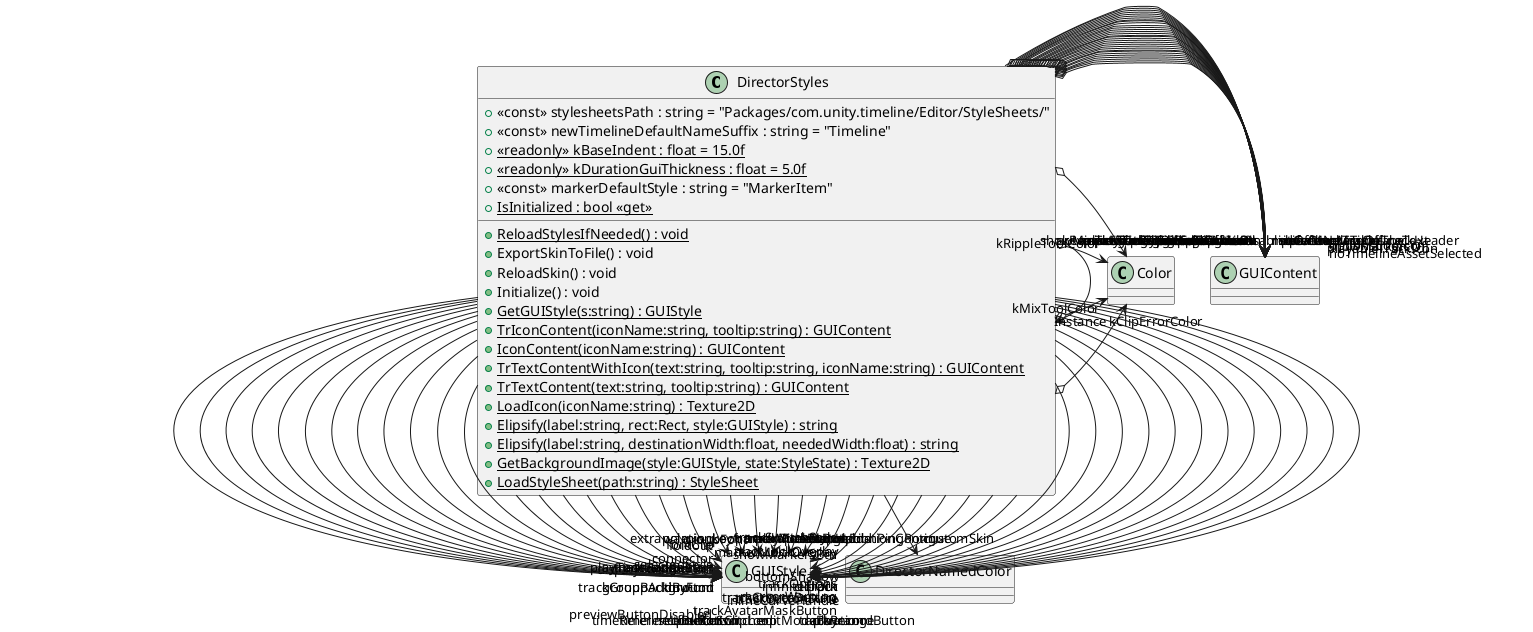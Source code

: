@startuml
class DirectorStyles {
    + <<const>> stylesheetsPath : string = "Packages/com.unity.timeline/Editor/StyleSheets/"
    + <<const>> newTimelineDefaultNameSuffix : string = "Timeline"
    + {static} <<readonly>> kBaseIndent : float = 15.0f
    + {static} <<readonly>> kDurationGuiThickness : float = 5.0f
    + <<const>> markerDefaultStyle : string = "MarkerItem"
    + {static} IsInitialized : bool <<get>>
    + {static} ReloadStylesIfNeeded() : void
    + ExportSkinToFile() : void
    + ReloadSkin() : void
    + Initialize() : void
    + {static} GetGUIStyle(s:string) : GUIStyle
    + {static} TrIconContent(iconName:string, tooltip:string) : GUIContent
    + {static} IconContent(iconName:string) : GUIContent
    + {static} TrTextContentWithIcon(text:string, tooltip:string, iconName:string) : GUIContent
    + {static} TrTextContent(text:string, tooltip:string) : GUIContent
    + {static} LoadIcon(iconName:string) : Texture2D
    + {static} Elipsify(label:string, rect:Rect, style:GUIStyle) : string
    + {static} Elipsify(label:string, destinationWidth:float, neededWidth:float) : string
    + {static} GetBackgroundImage(style:GUIStyle, state:StyleState) : Texture2D
    + {static} LoadStyleSheet(path:string) : StyleSheet
}
DirectorStyles o-> "referenceTrackLabel" GUIContent
DirectorStyles o-> "recordingLabel" GUIContent
DirectorStyles o-> "noTimelineAssetSelected" GUIContent
DirectorStyles o-> "createTimelineOnSelection" GUIContent
DirectorStyles o-> "noTimelinesInScene" GUIContent
DirectorStyles o-> "createNewTimelineText" GUIContent
DirectorStyles o-> "previewContent" GUIContent
DirectorStyles o-> "previewDisabledContent" GUIContent
DirectorStyles o-> "mixOff" GUIContent
DirectorStyles o-> "mixOn" GUIContent
DirectorStyles o-> "rippleOff" GUIContent
DirectorStyles o-> "rippleOn" GUIContent
DirectorStyles o-> "replaceOff" GUIContent
DirectorStyles o-> "replaceOn" GUIContent
DirectorStyles o-> "showMarkersOn" GUIContent
DirectorStyles o-> "showMarkersOff" GUIContent
DirectorStyles o-> "showMarkersOnTimeline" GUIContent
DirectorStyles o-> "timelineMarkerTrackHeader" GUIContent
DirectorStyles o-> "signalTrackIcon" GUIContent
DirectorStyles o-> "playContent" GUIContent
DirectorStyles o-> "gotoBeginingContent" GUIContent
DirectorStyles o-> "gotoEndContent" GUIContent
DirectorStyles o-> "nextFrameContent" GUIContent
DirectorStyles o-> "previousFrameContent" GUIContent
DirectorStyles o-> "newContent" GUIContent
DirectorStyles o-> "optionsCogIcon" GUIContent
DirectorStyles o-> "animationTrackIcon" GUIContent
DirectorStyles o-> "audioTrackIcon" GUIContent
DirectorStyles o-> "playableTrackIcon" GUIContent
DirectorStyles o-> "timelineSelectorArrow" GUIContent
DirectorStyles --> "playrangeContent" GUIContent
DirectorStyles o-> "kClipErrorColor" Color
DirectorStyles o-> "kMixToolColor" Color
DirectorStyles o-> "kRippleToolColor" Color
DirectorStyles o-> "kReplaceToolColor" Color
DirectorStyles --> "groupBackground" GUIStyle
DirectorStyles --> "displayBackground" GUIStyle
DirectorStyles --> "fontClip" GUIStyle
DirectorStyles --> "fontClipLoop" GUIStyle
DirectorStyles --> "trackHeaderFont" GUIStyle
DirectorStyles --> "trackGroupAddButton" GUIStyle
DirectorStyles --> "groupFont" GUIStyle
DirectorStyles --> "timeCursor" GUIStyle
DirectorStyles --> "endmarker" GUIStyle
DirectorStyles --> "tinyFont" GUIStyle
DirectorStyles --> "foldout" GUIStyle
DirectorStyles --> "trackMuteButton" GUIStyle
DirectorStyles --> "trackLockButton" GUIStyle
DirectorStyles --> "trackRecordButton" GUIStyle
DirectorStyles --> "playTimeRangeStart" GUIStyle
DirectorStyles --> "playTimeRangeEnd" GUIStyle
DirectorStyles --> "selectedStyle" GUIStyle
DirectorStyles --> "trackSwatchStyle" GUIStyle
DirectorStyles --> "connector" GUIStyle
DirectorStyles --> "keyframe" GUIStyle
DirectorStyles --> "warning" GUIStyle
DirectorStyles --> "extrapolationHold" GUIStyle
DirectorStyles --> "extrapolationLoop" GUIStyle
DirectorStyles --> "extrapolationPingPong" GUIStyle
DirectorStyles --> "extrapolationContinue" GUIStyle
DirectorStyles --> "trackMarkerButton" GUIStyle
DirectorStyles --> "markerMultiOverlay" GUIStyle
DirectorStyles --> "bottomShadow" GUIStyle
DirectorStyles --> "trackOptions" GUIStyle
DirectorStyles --> "infiniteTrack" GUIStyle
DirectorStyles --> "clipOut" GUIStyle
DirectorStyles --> "clipIn" GUIStyle
DirectorStyles --> "trackCurvesButton" GUIStyle
DirectorStyles --> "trackLockOverlay" GUIStyle
DirectorStyles --> "activation" GUIStyle
DirectorStyles --> "playrange" GUIStyle
DirectorStyles --> "timelineLockButton" GUIStyle
DirectorStyles --> "trackAvatarMaskButton" GUIStyle
DirectorStyles --> "markerWarning" GUIStyle
DirectorStyles --> "editModeBtn" GUIStyle
DirectorStyles --> "showMarkersBtn" GUIStyle
DirectorStyles --> "sequenceSwitcher" GUIStyle
DirectorStyles --> "inlineCurveHandle" GUIStyle
DirectorStyles --> "timeReferenceButton" GUIStyle
DirectorStyles --> "trackButtonSuite" GUIStyle
DirectorStyles --> "previewButtonDisabled" GUIStyle
DirectorStyles --> "Instance" DirectorStyles
DirectorStyles --> "customSkin" DirectorNamedColor
@enduml
